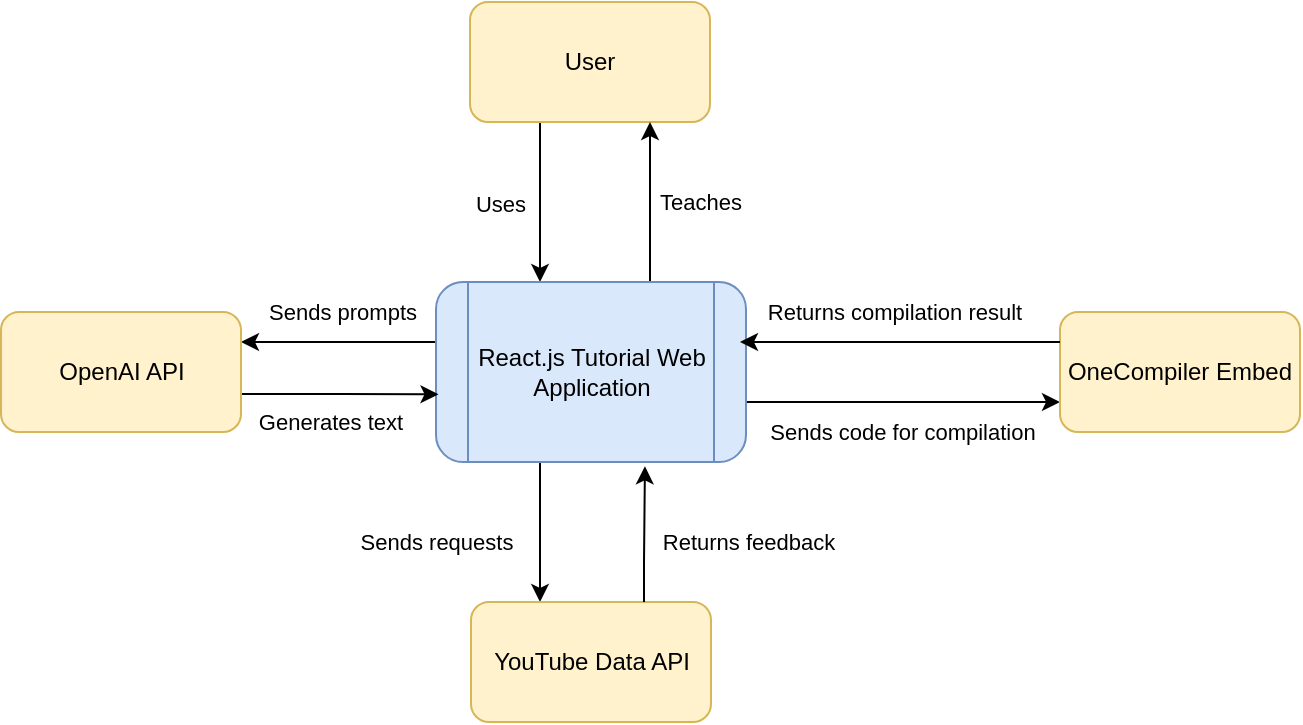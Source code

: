 <mxfile version="22.1.7" type="device">
  <diagram name="Page-1" id="XBio46pdE2gPmhZggtZ2">
    <mxGraphModel dx="1562" dy="865" grid="1" gridSize="10" guides="1" tooltips="1" connect="1" arrows="1" fold="1" page="1" pageScale="1" pageWidth="850" pageHeight="1100" math="0" shadow="0">
      <root>
        <mxCell id="0" />
        <mxCell id="1" parent="0" />
        <mxCell id="EUsP58oPQnJiaMsR7d8t-3" value="" style="edgeStyle=orthogonalEdgeStyle;rounded=0;orthogonalLoop=1;jettySize=auto;html=1;" parent="1" source="EUsP58oPQnJiaMsR7d8t-1" target="EUsP58oPQnJiaMsR7d8t-2" edge="1">
          <mxGeometry relative="1" as="geometry">
            <Array as="points">
              <mxPoint x="400" y="200" />
              <mxPoint x="400" y="200" />
            </Array>
          </mxGeometry>
        </mxCell>
        <mxCell id="EUsP58oPQnJiaMsR7d8t-8" value="Uses" style="edgeLabel;html=1;align=center;verticalAlign=middle;resizable=0;points=[];" parent="EUsP58oPQnJiaMsR7d8t-3" vertex="1" connectable="0">
          <mxGeometry x="0.025" y="-1" relative="1" as="geometry">
            <mxPoint x="-19" as="offset" />
          </mxGeometry>
        </mxCell>
        <mxCell id="EUsP58oPQnJiaMsR7d8t-1" value="User" style="rounded=1;whiteSpace=wrap;html=1;fillColor=#fff2cc;strokeColor=#d6b656;" parent="1" vertex="1">
          <mxGeometry x="365" y="80" width="120" height="60" as="geometry" />
        </mxCell>
        <mxCell id="EUsP58oPQnJiaMsR7d8t-4" style="edgeStyle=orthogonalEdgeStyle;rounded=0;orthogonalLoop=1;jettySize=auto;html=1;entryX=0.75;entryY=1;entryDx=0;entryDy=0;" parent="1" source="EUsP58oPQnJiaMsR7d8t-2" target="EUsP58oPQnJiaMsR7d8t-1" edge="1">
          <mxGeometry relative="1" as="geometry">
            <Array as="points">
              <mxPoint x="455" y="200" />
              <mxPoint x="455" y="200" />
            </Array>
          </mxGeometry>
        </mxCell>
        <mxCell id="EUsP58oPQnJiaMsR7d8t-9" value="Teaches" style="edgeLabel;html=1;align=center;verticalAlign=middle;resizable=0;points=[];" parent="EUsP58oPQnJiaMsR7d8t-4" vertex="1" connectable="0">
          <mxGeometry x="0.075" relative="1" as="geometry">
            <mxPoint x="25" y="3" as="offset" />
          </mxGeometry>
        </mxCell>
        <mxCell id="EUsP58oPQnJiaMsR7d8t-7" value="" style="edgeStyle=orthogonalEdgeStyle;rounded=0;orthogonalLoop=1;jettySize=auto;html=1;" parent="1" source="EUsP58oPQnJiaMsR7d8t-2" target="EUsP58oPQnJiaMsR7d8t-6" edge="1">
          <mxGeometry relative="1" as="geometry">
            <Array as="points">
              <mxPoint x="300" y="250" />
              <mxPoint x="300" y="250" />
            </Array>
          </mxGeometry>
        </mxCell>
        <mxCell id="EUsP58oPQnJiaMsR7d8t-12" value="Sends prompts" style="edgeLabel;html=1;align=center;verticalAlign=middle;resizable=0;points=[];" parent="EUsP58oPQnJiaMsR7d8t-7" vertex="1" connectable="0">
          <mxGeometry x="-0.032" y="-3" relative="1" as="geometry">
            <mxPoint y="-12" as="offset" />
          </mxGeometry>
        </mxCell>
        <mxCell id="EUsP58oPQnJiaMsR7d8t-14" value="" style="edgeStyle=orthogonalEdgeStyle;rounded=0;orthogonalLoop=1;jettySize=auto;html=1;" parent="1" source="EUsP58oPQnJiaMsR7d8t-2" target="EUsP58oPQnJiaMsR7d8t-13" edge="1">
          <mxGeometry relative="1" as="geometry">
            <Array as="points">
              <mxPoint x="400" y="350" />
              <mxPoint x="400" y="350" />
            </Array>
          </mxGeometry>
        </mxCell>
        <mxCell id="EUsP58oPQnJiaMsR7d8t-16" value="Sends requests" style="edgeLabel;html=1;align=center;verticalAlign=middle;resizable=0;points=[];" parent="EUsP58oPQnJiaMsR7d8t-14" vertex="1" connectable="0">
          <mxGeometry x="-0.2" y="-1" relative="1" as="geometry">
            <mxPoint x="-51" y="12" as="offset" />
          </mxGeometry>
        </mxCell>
        <mxCell id="EUsP58oPQnJiaMsR7d8t-21" value="" style="edgeStyle=orthogonalEdgeStyle;rounded=0;orthogonalLoop=1;jettySize=auto;html=1;" parent="1" source="EUsP58oPQnJiaMsR7d8t-2" target="EUsP58oPQnJiaMsR7d8t-20" edge="1">
          <mxGeometry relative="1" as="geometry">
            <Array as="points">
              <mxPoint x="560" y="280" />
              <mxPoint x="560" y="280" />
            </Array>
          </mxGeometry>
        </mxCell>
        <mxCell id="EUsP58oPQnJiaMsR7d8t-24" value="Sends code for compilation" style="edgeLabel;html=1;align=center;verticalAlign=middle;resizable=0;points=[];" parent="EUsP58oPQnJiaMsR7d8t-21" vertex="1" connectable="0">
          <mxGeometry x="-0.013" y="-1" relative="1" as="geometry">
            <mxPoint y="14" as="offset" />
          </mxGeometry>
        </mxCell>
        <mxCell id="EUsP58oPQnJiaMsR7d8t-2" value="React.js Tutorial Web Application" style="shape=process;whiteSpace=wrap;html=1;backgroundOutline=1;rounded=1;fillColor=#dae8fc;strokeColor=#6c8ebf;" parent="1" vertex="1">
          <mxGeometry x="348" y="220" width="155" height="90" as="geometry" />
        </mxCell>
        <mxCell id="EUsP58oPQnJiaMsR7d8t-10" style="edgeStyle=orthogonalEdgeStyle;rounded=0;orthogonalLoop=1;jettySize=auto;html=1;entryX=0.008;entryY=0.624;entryDx=0;entryDy=0;entryPerimeter=0;" parent="1" source="EUsP58oPQnJiaMsR7d8t-6" target="EUsP58oPQnJiaMsR7d8t-2" edge="1">
          <mxGeometry relative="1" as="geometry">
            <Array as="points">
              <mxPoint x="300" y="276" />
              <mxPoint x="300" y="276" />
            </Array>
          </mxGeometry>
        </mxCell>
        <mxCell id="EUsP58oPQnJiaMsR7d8t-11" value="Generates text" style="edgeLabel;html=1;align=center;verticalAlign=middle;resizable=0;points=[];" parent="EUsP58oPQnJiaMsR7d8t-10" vertex="1" connectable="0">
          <mxGeometry x="-0.103" y="-4" relative="1" as="geometry">
            <mxPoint y="10" as="offset" />
          </mxGeometry>
        </mxCell>
        <mxCell id="EUsP58oPQnJiaMsR7d8t-6" value="OpenAI API" style="whiteSpace=wrap;html=1;fillColor=#fff2cc;strokeColor=#d6b656;rounded=1;" parent="1" vertex="1">
          <mxGeometry x="130.5" y="235" width="120" height="60" as="geometry" />
        </mxCell>
        <mxCell id="EUsP58oPQnJiaMsR7d8t-13" value="YouTube Data API" style="whiteSpace=wrap;html=1;fillColor=#fff2cc;strokeColor=#d6b656;rounded=1;" parent="1" vertex="1">
          <mxGeometry x="365.5" y="380" width="120" height="60" as="geometry" />
        </mxCell>
        <mxCell id="EUsP58oPQnJiaMsR7d8t-15" style="edgeStyle=orthogonalEdgeStyle;rounded=0;orthogonalLoop=1;jettySize=auto;html=1;entryX=0.674;entryY=1.024;entryDx=0;entryDy=0;entryPerimeter=0;" parent="1" source="EUsP58oPQnJiaMsR7d8t-13" target="EUsP58oPQnJiaMsR7d8t-2" edge="1">
          <mxGeometry relative="1" as="geometry">
            <Array as="points">
              <mxPoint x="452" y="360" />
              <mxPoint x="452" y="360" />
            </Array>
          </mxGeometry>
        </mxCell>
        <mxCell id="EUsP58oPQnJiaMsR7d8t-17" value="Returns feedback" style="edgeLabel;html=1;align=center;verticalAlign=middle;resizable=0;points=[];" parent="EUsP58oPQnJiaMsR7d8t-15" vertex="1" connectable="0">
          <mxGeometry x="-0.086" relative="1" as="geometry">
            <mxPoint x="51" as="offset" />
          </mxGeometry>
        </mxCell>
        <mxCell id="EUsP58oPQnJiaMsR7d8t-20" value="OneCompiler Embed" style="whiteSpace=wrap;html=1;fillColor=#fff2cc;strokeColor=#d6b656;rounded=1;" parent="1" vertex="1">
          <mxGeometry x="660" y="235" width="120" height="60" as="geometry" />
        </mxCell>
        <mxCell id="EUsP58oPQnJiaMsR7d8t-22" style="edgeStyle=orthogonalEdgeStyle;rounded=0;orthogonalLoop=1;jettySize=auto;html=1;" parent="1" source="EUsP58oPQnJiaMsR7d8t-20" edge="1">
          <mxGeometry relative="1" as="geometry">
            <mxPoint x="500" y="250" as="targetPoint" />
            <Array as="points">
              <mxPoint x="502" y="250" />
            </Array>
          </mxGeometry>
        </mxCell>
        <mxCell id="EUsP58oPQnJiaMsR7d8t-23" value="Returns compilation result" style="edgeLabel;html=1;align=center;verticalAlign=middle;resizable=0;points=[];" parent="EUsP58oPQnJiaMsR7d8t-22" vertex="1" connectable="0">
          <mxGeometry x="-0.07" y="4" relative="1" as="geometry">
            <mxPoint x="-9" y="-19" as="offset" />
          </mxGeometry>
        </mxCell>
      </root>
    </mxGraphModel>
  </diagram>
</mxfile>
